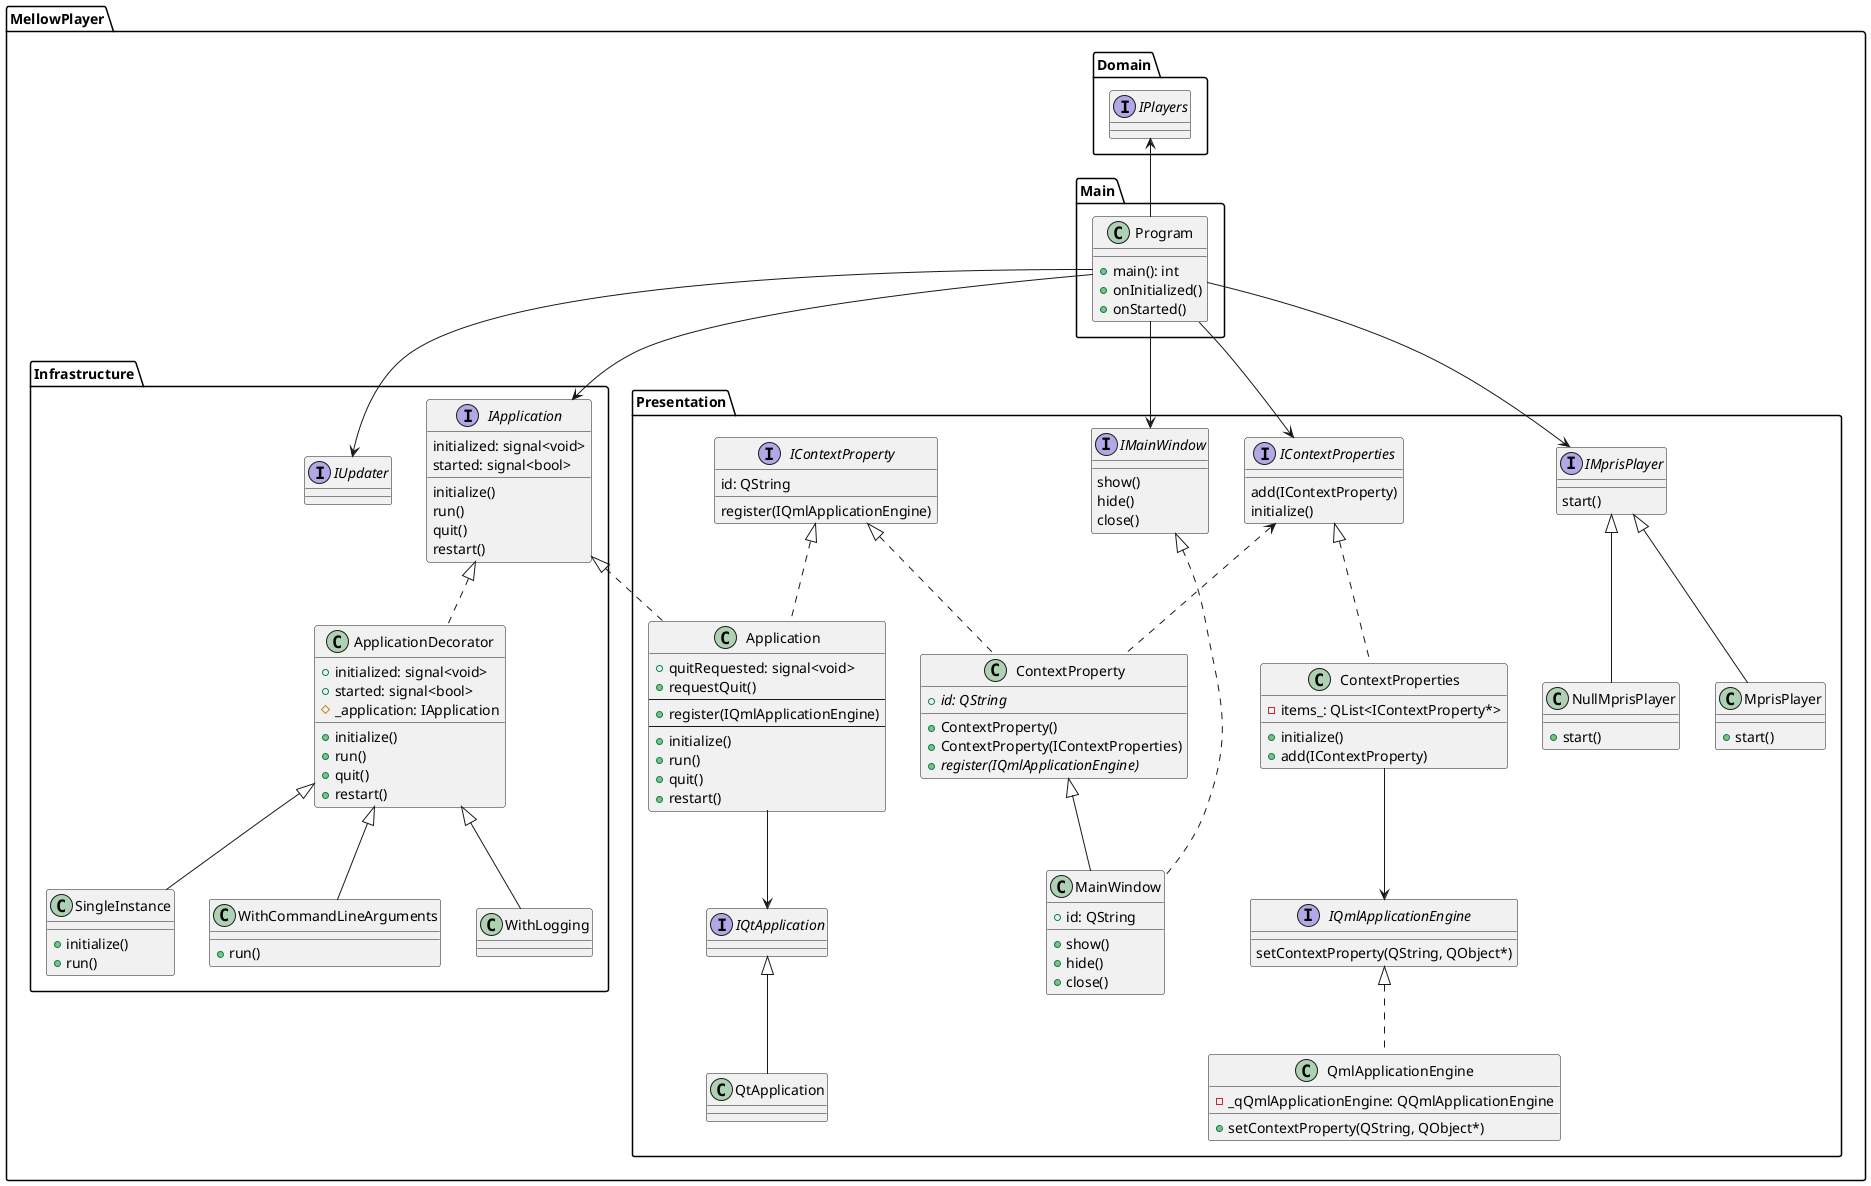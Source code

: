 @startuml

namespace MellowPlayer.Main {
    class Program {
        + main(): int
        + onInitialized()
        + onStarted()

    }
    Program --> MellowPlayer.Infrastructure.IApplication
    Program --> MellowPlayer.Presentation.IContextProperties
    Program --> MellowPlayer.Presentation.IMainWindow
    Program --> MellowPlayer.Presentation.IMprisPlayer
    Program -up-> MellowPlayer.Domain.IPlayers
    Program --> MellowPlayer.Infrastructure.IUpdater
}

namespace MellowPlayer.Domain {
    interface IPlayers
}

namespace MellowPlayer.Infrastructure {
    interface IUpdater

    interface IApplication {
        initialized: signal<void>
        started: signal<bool>
        initialize()
        run()
        quit()
        restart()
    }

    class ApplicationDecorator {
        + initialized: signal<void>
        + started: signal<bool>
        # _application: IApplication
        + initialize()
        + run()
        + quit()
        + restart()
    }

    IApplication <|.. ApplicationDecorator

    class SingleInstance {
        + initialize()
        + run()
    }
    ApplicationDecorator <|-- SingleInstance

    class WithCommandLineArguments {
        + run()
    }
    ApplicationDecorator <|-- WithCommandLineArguments

    class WithLogging {

    }
    ApplicationDecorator <|-- WithLogging
}

namespace MellowPlayer.Presentation {
    interface IQtApplication {
    }
    class QtApplication {

    }
    IQtApplication <|-- QtApplication
    class Application {
        + quitRequested: signal<void>
        + requestQuit()
        --
        + register(IQmlApplicationEngine)
        --
        + initialize()
        + run()
        + quit()
        + restart()
    }
    MellowPlayer.Infrastructure.IApplication <|.. Application
    IContextProperty <|.. Application
    Application -down-> IQtApplication

    interface IQmlApplicationEngine {
        setContextProperty(QString, QObject*)
    }
    class QmlApplicationEngine {
        - _qQmlApplicationEngine: QQmlApplicationEngine
        +setContextProperty(QString, QObject*)
    }
    IQmlApplicationEngine <|.. QmlApplicationEngine

    interface IContextProperty {
        id: QString
        register(IQmlApplicationEngine)
    }

    class ContextProperty {
        + ContextProperty()
        + ContextProperty(IContextProperties)
        + {abstract} id: QString
        + {abstract} register(IQmlApplicationEngine)
    }
    IContextProperty <|.. ContextProperty
    ContextProperty .up.> IContextProperties

    interface IContextProperties {
        add(IContextProperty)
        initialize()
    }

    class ContextProperties {
        - items_: QList<IContextProperty*>
        + initialize()
        + add(IContextProperty)
    }
    IContextProperties <|.. ContextProperties
    ContextProperties --> IQmlApplicationEngine

    interface IMainWindow {
        show()
        hide()
        close()
    }

    class MainWindow {
        + id: QString
        + show()
        + hide()
        + close()
    }
    IMainWindow <|... MainWindow
    ContextProperty <|-- MainWindow

    interface IMprisPlayer {
        start()
    }
    class MprisPlayer {
        + start()
    }
    IMprisPlayer <|-- MprisPlayer

    class NullMprisPlayer {
        + start()
    }
    IMprisPlayer <|-- NullMprisPlayer

}


'note bottom
'
'int main(argc, argv) {
'    QApplication qtApp(argc, argv); // bound by instance in injector
'    // dependency injector setup
'    ...
'    auto applicationFactory = injector.create<IApplicationFactory>();
'    auto app = applicationFactory.create();
'    return app->run();
'}
'
'end note

@enduml
